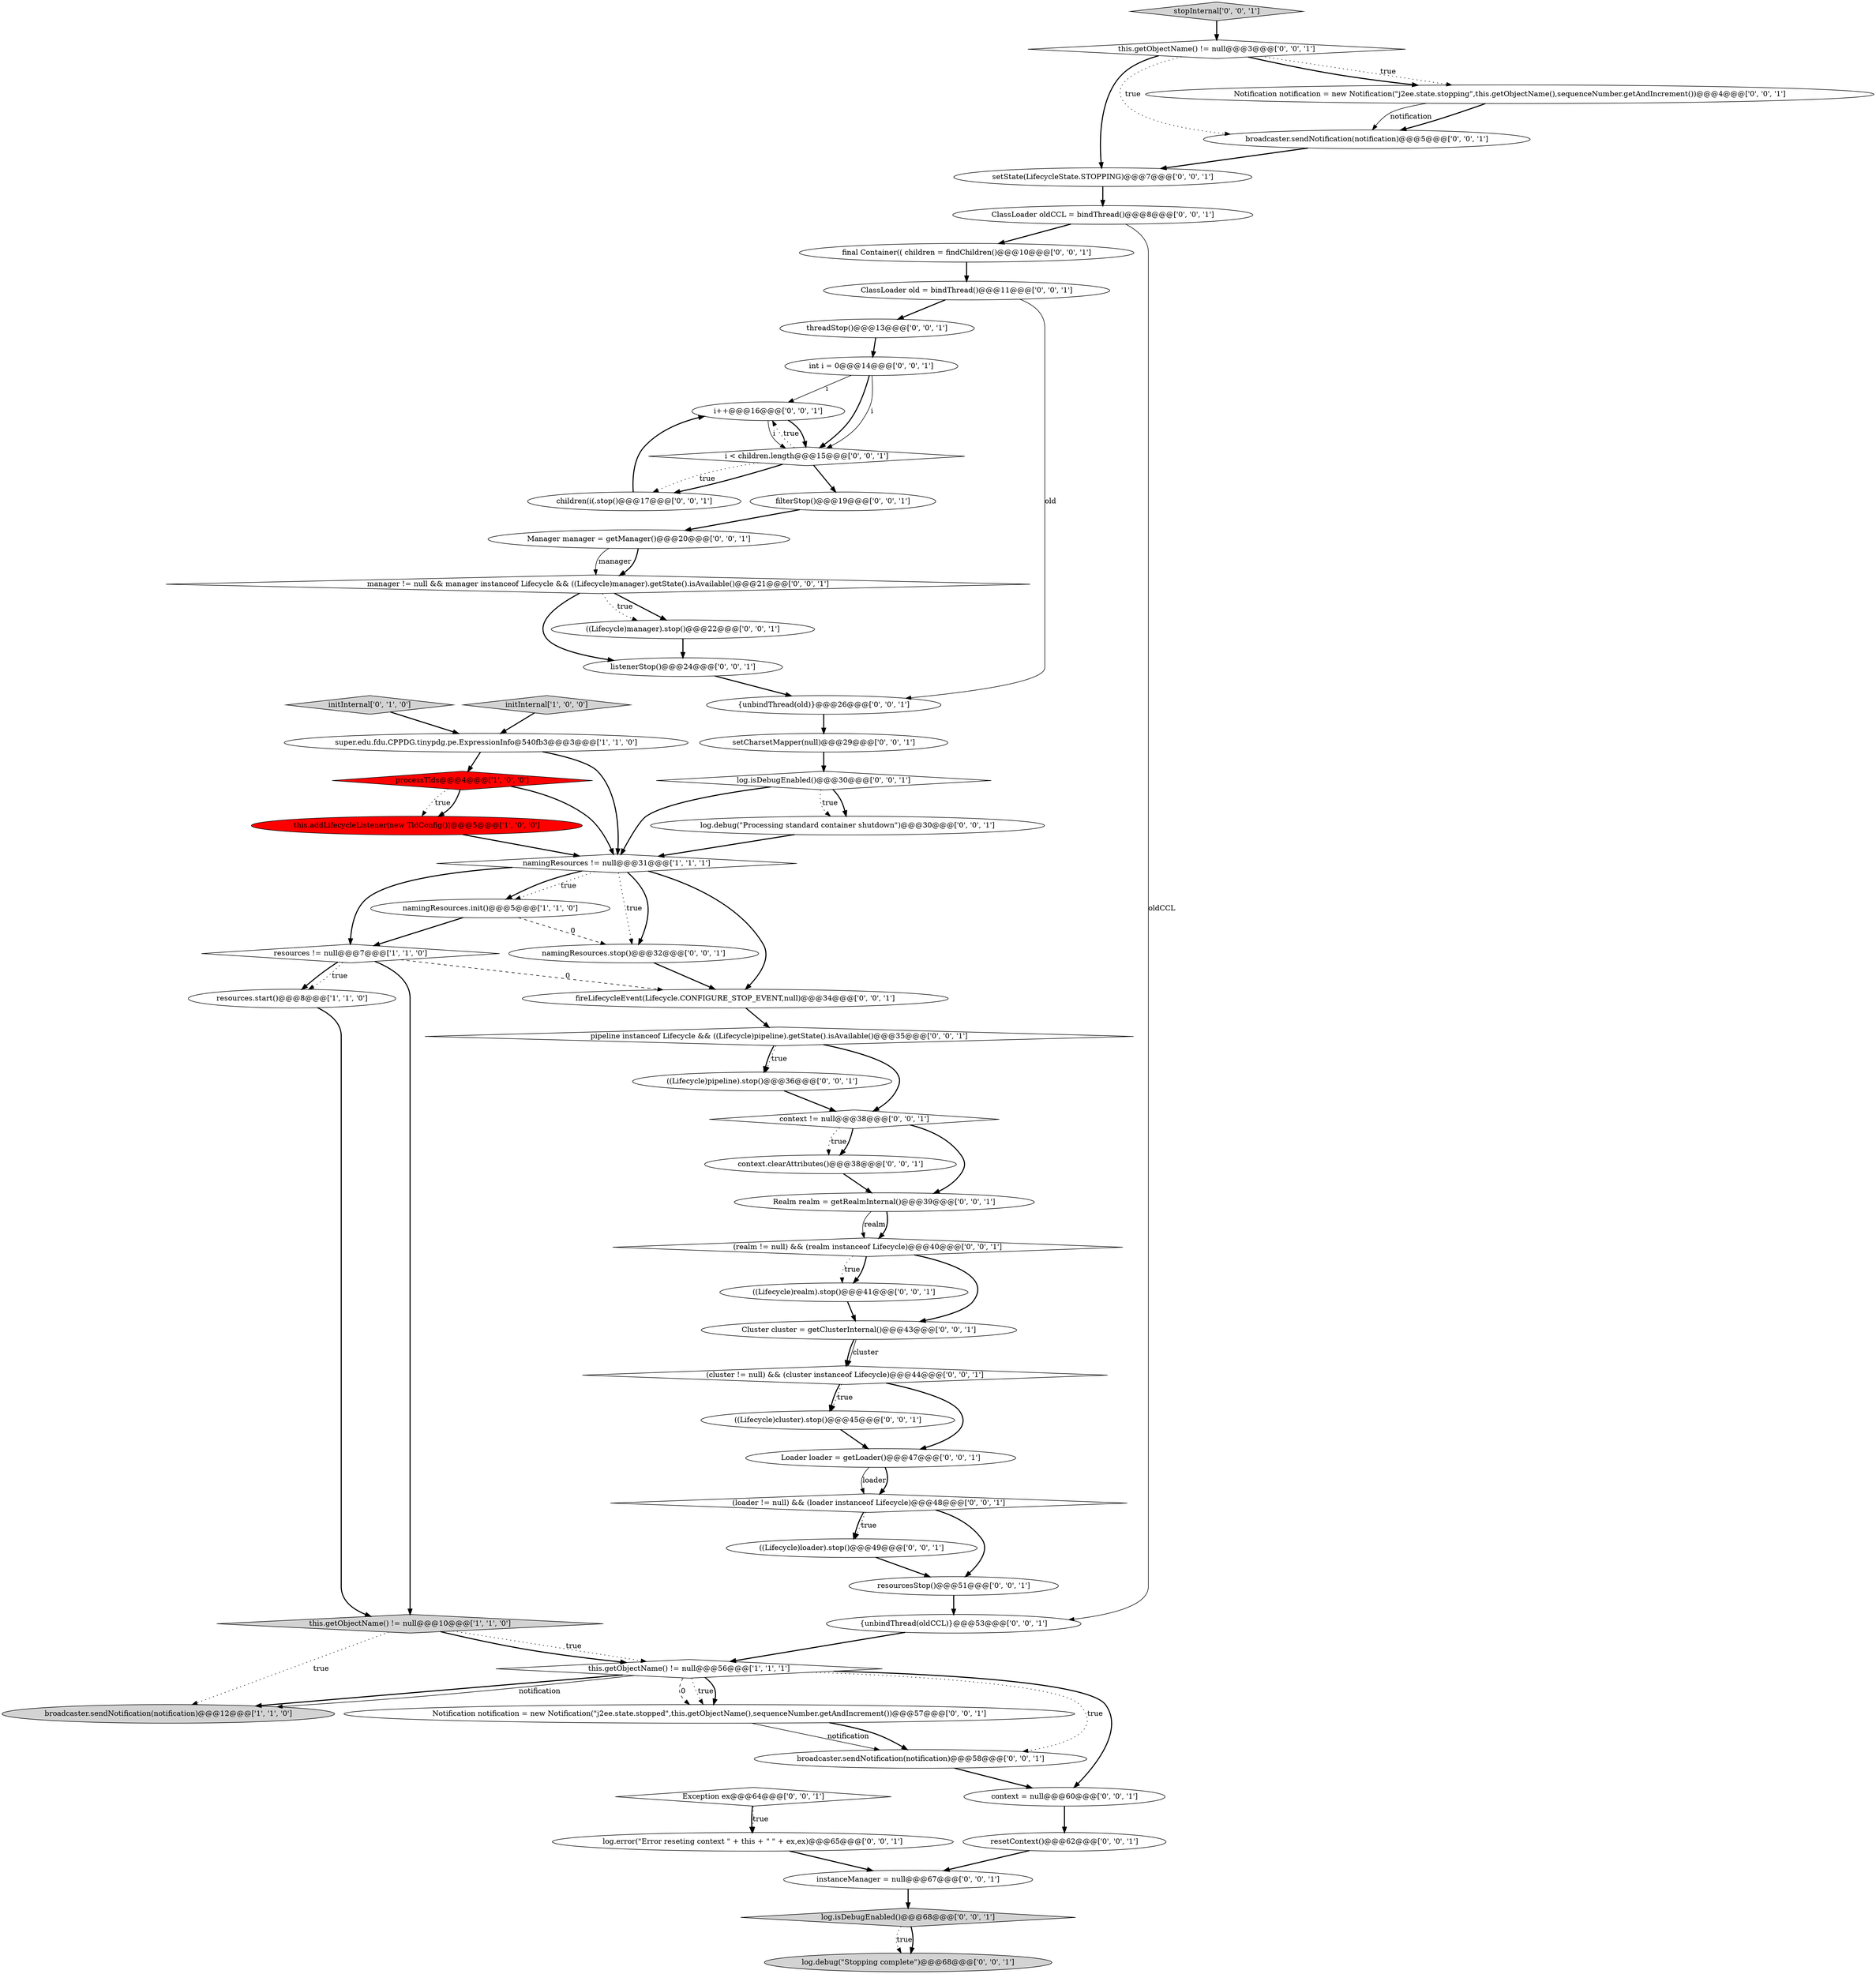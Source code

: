 digraph {
8 [style = filled, label = "resources != null@@@7@@@['1', '1', '0']", fillcolor = white, shape = diamond image = "AAA0AAABBB1BBB"];
44 [style = filled, label = "instanceManager = null@@@67@@@['0', '0', '1']", fillcolor = white, shape = ellipse image = "AAA0AAABBB3BBB"];
29 [style = filled, label = "log.error(\"Error reseting context \" + this + \" \" + ex,ex)@@@65@@@['0', '0', '1']", fillcolor = white, shape = ellipse image = "AAA0AAABBB3BBB"];
57 [style = filled, label = "((Lifecycle)manager).stop()@@@22@@@['0', '0', '1']", fillcolor = white, shape = ellipse image = "AAA0AAABBB3BBB"];
55 [style = filled, label = "pipeline instanceof Lifecycle && ((Lifecycle)pipeline).getState().isAvailable()@@@35@@@['0', '0', '1']", fillcolor = white, shape = diamond image = "AAA0AAABBB3BBB"];
33 [style = filled, label = "((Lifecycle)realm).stop()@@@41@@@['0', '0', '1']", fillcolor = white, shape = ellipse image = "AAA0AAABBB3BBB"];
23 [style = filled, label = "context = null@@@60@@@['0', '0', '1']", fillcolor = white, shape = ellipse image = "AAA0AAABBB3BBB"];
1 [style = filled, label = "this.getObjectName() != null@@@56@@@['1', '1', '1']", fillcolor = white, shape = diamond image = "AAA0AAABBB1BBB"];
36 [style = filled, label = "listenerStop()@@@24@@@['0', '0', '1']", fillcolor = white, shape = ellipse image = "AAA0AAABBB3BBB"];
11 [style = filled, label = "initInternal['0', '1', '0']", fillcolor = lightgray, shape = diamond image = "AAA0AAABBB2BBB"];
3 [style = filled, label = "super.edu.fdu.CPPDG.tinypdg.pe.ExpressionInfo@540fb3@@@3@@@['1', '1', '0']", fillcolor = white, shape = ellipse image = "AAA0AAABBB1BBB"];
48 [style = filled, label = "log.isDebugEnabled()@@@30@@@['0', '0', '1']", fillcolor = white, shape = diamond image = "AAA0AAABBB3BBB"];
40 [style = filled, label = "(cluster != null) && (cluster instanceof Lifecycle)@@@44@@@['0', '0', '1']", fillcolor = white, shape = diamond image = "AAA0AAABBB3BBB"];
14 [style = filled, label = "Exception ex@@@64@@@['0', '0', '1']", fillcolor = white, shape = diamond image = "AAA0AAABBB3BBB"];
49 [style = filled, label = "namingResources.stop()@@@32@@@['0', '0', '1']", fillcolor = white, shape = ellipse image = "AAA0AAABBB3BBB"];
56 [style = filled, label = "manager != null && manager instanceof Lifecycle && ((Lifecycle)manager).getState().isAvailable()@@@21@@@['0', '0', '1']", fillcolor = white, shape = diamond image = "AAA0AAABBB3BBB"];
46 [style = filled, label = "setState(LifecycleState.STOPPING)@@@7@@@['0', '0', '1']", fillcolor = white, shape = ellipse image = "AAA0AAABBB3BBB"];
9 [style = filled, label = "resources.start()@@@8@@@['1', '1', '0']", fillcolor = white, shape = ellipse image = "AAA0AAABBB1BBB"];
17 [style = filled, label = "((Lifecycle)cluster).stop()@@@45@@@['0', '0', '1']", fillcolor = white, shape = ellipse image = "AAA0AAABBB3BBB"];
16 [style = filled, label = "stopInternal['0', '0', '1']", fillcolor = lightgray, shape = diamond image = "AAA0AAABBB3BBB"];
4 [style = filled, label = "broadcaster.sendNotification(notification)@@@12@@@['1', '1', '0']", fillcolor = lightgray, shape = ellipse image = "AAA0AAABBB1BBB"];
10 [style = filled, label = "this.getObjectName() != null@@@10@@@['1', '1', '0']", fillcolor = lightgray, shape = diamond image = "AAA0AAABBB1BBB"];
37 [style = filled, label = "context.clearAttributes()@@@38@@@['0', '0', '1']", fillcolor = white, shape = ellipse image = "AAA0AAABBB3BBB"];
7 [style = filled, label = "namingResources.init()@@@5@@@['1', '1', '0']", fillcolor = white, shape = ellipse image = "AAA0AAABBB1BBB"];
43 [style = filled, label = "setCharsetMapper(null)@@@29@@@['0', '0', '1']", fillcolor = white, shape = ellipse image = "AAA0AAABBB3BBB"];
32 [style = filled, label = "threadStop()@@@13@@@['0', '0', '1']", fillcolor = white, shape = ellipse image = "AAA0AAABBB3BBB"];
24 [style = filled, label = "Cluster cluster = getClusterInternal()@@@43@@@['0', '0', '1']", fillcolor = white, shape = ellipse image = "AAA0AAABBB3BBB"];
27 [style = filled, label = "{unbindThread(old)}@@@26@@@['0', '0', '1']", fillcolor = white, shape = ellipse image = "AAA0AAABBB3BBB"];
30 [style = filled, label = "Manager manager = getManager()@@@20@@@['0', '0', '1']", fillcolor = white, shape = ellipse image = "AAA0AAABBB3BBB"];
38 [style = filled, label = "Realm realm = getRealmInternal()@@@39@@@['0', '0', '1']", fillcolor = white, shape = ellipse image = "AAA0AAABBB3BBB"];
52 [style = filled, label = "i++@@@16@@@['0', '0', '1']", fillcolor = white, shape = ellipse image = "AAA0AAABBB3BBB"];
54 [style = filled, label = "log.debug(\"Processing standard container shutdown\")@@@30@@@['0', '0', '1']", fillcolor = white, shape = ellipse image = "AAA0AAABBB3BBB"];
39 [style = filled, label = "ClassLoader old = bindThread()@@@11@@@['0', '0', '1']", fillcolor = white, shape = ellipse image = "AAA0AAABBB3BBB"];
35 [style = filled, label = "{unbindThread(oldCCL)}@@@53@@@['0', '0', '1']", fillcolor = white, shape = ellipse image = "AAA0AAABBB3BBB"];
21 [style = filled, label = "log.debug(\"Stopping complete\")@@@68@@@['0', '0', '1']", fillcolor = lightgray, shape = ellipse image = "AAA0AAABBB3BBB"];
18 [style = filled, label = "ClassLoader oldCCL = bindThread()@@@8@@@['0', '0', '1']", fillcolor = white, shape = ellipse image = "AAA0AAABBB3BBB"];
41 [style = filled, label = "((Lifecycle)loader).stop()@@@49@@@['0', '0', '1']", fillcolor = white, shape = ellipse image = "AAA0AAABBB3BBB"];
15 [style = filled, label = "Loader loader = getLoader()@@@47@@@['0', '0', '1']", fillcolor = white, shape = ellipse image = "AAA0AAABBB3BBB"];
25 [style = filled, label = "((Lifecycle)pipeline).stop()@@@36@@@['0', '0', '1']", fillcolor = white, shape = ellipse image = "AAA0AAABBB3BBB"];
53 [style = filled, label = "resourcesStop()@@@51@@@['0', '0', '1']", fillcolor = white, shape = ellipse image = "AAA0AAABBB3BBB"];
6 [style = filled, label = "namingResources != null@@@31@@@['1', '1', '1']", fillcolor = white, shape = diamond image = "AAA0AAABBB1BBB"];
19 [style = filled, label = "int i = 0@@@14@@@['0', '0', '1']", fillcolor = white, shape = ellipse image = "AAA0AAABBB3BBB"];
51 [style = filled, label = "final Container(( children = findChildren()@@@10@@@['0', '0', '1']", fillcolor = white, shape = ellipse image = "AAA0AAABBB3BBB"];
22 [style = filled, label = "(loader != null) && (loader instanceof Lifecycle)@@@48@@@['0', '0', '1']", fillcolor = white, shape = diamond image = "AAA0AAABBB3BBB"];
42 [style = filled, label = "broadcaster.sendNotification(notification)@@@5@@@['0', '0', '1']", fillcolor = white, shape = ellipse image = "AAA0AAABBB3BBB"];
20 [style = filled, label = "(realm != null) && (realm instanceof Lifecycle)@@@40@@@['0', '0', '1']", fillcolor = white, shape = diamond image = "AAA0AAABBB3BBB"];
31 [style = filled, label = "this.getObjectName() != null@@@3@@@['0', '0', '1']", fillcolor = white, shape = diamond image = "AAA0AAABBB3BBB"];
0 [style = filled, label = "initInternal['1', '0', '0']", fillcolor = lightgray, shape = diamond image = "AAA0AAABBB1BBB"];
47 [style = filled, label = "log.isDebugEnabled()@@@68@@@['0', '0', '1']", fillcolor = lightgray, shape = diamond image = "AAA0AAABBB3BBB"];
50 [style = filled, label = "i < children.length@@@15@@@['0', '0', '1']", fillcolor = white, shape = diamond image = "AAA0AAABBB3BBB"];
13 [style = filled, label = "children(i(.stop()@@@17@@@['0', '0', '1']", fillcolor = white, shape = ellipse image = "AAA0AAABBB3BBB"];
58 [style = filled, label = "broadcaster.sendNotification(notification)@@@58@@@['0', '0', '1']", fillcolor = white, shape = ellipse image = "AAA0AAABBB3BBB"];
59 [style = filled, label = "resetContext()@@@62@@@['0', '0', '1']", fillcolor = white, shape = ellipse image = "AAA0AAABBB3BBB"];
45 [style = filled, label = "Notification notification = new Notification(\"j2ee.state.stopped\",this.getObjectName(),sequenceNumber.getAndIncrement())@@@57@@@['0', '0', '1']", fillcolor = white, shape = ellipse image = "AAA0AAABBB3BBB"];
26 [style = filled, label = "filterStop()@@@19@@@['0', '0', '1']", fillcolor = white, shape = ellipse image = "AAA0AAABBB3BBB"];
2 [style = filled, label = "this.addLifecycleListener(new TldConfig())@@@5@@@['1', '0', '0']", fillcolor = red, shape = ellipse image = "AAA1AAABBB1BBB"];
28 [style = filled, label = "fireLifecycleEvent(Lifecycle.CONFIGURE_STOP_EVENT,null)@@@34@@@['0', '0', '1']", fillcolor = white, shape = ellipse image = "AAA0AAABBB3BBB"];
5 [style = filled, label = "processTlds@@@4@@@['1', '0', '0']", fillcolor = red, shape = diamond image = "AAA1AAABBB1BBB"];
12 [style = filled, label = "Notification notification = new Notification(\"j2ee.state.stopping\",this.getObjectName(),sequenceNumber.getAndIncrement())@@@4@@@['0', '0', '1']", fillcolor = white, shape = ellipse image = "AAA0AAABBB3BBB"];
34 [style = filled, label = "context != null@@@38@@@['0', '0', '1']", fillcolor = white, shape = diamond image = "AAA0AAABBB3BBB"];
8->10 [style = bold, label=""];
25->34 [style = bold, label=""];
50->52 [style = dotted, label="true"];
2->6 [style = bold, label=""];
38->20 [style = solid, label="realm"];
7->49 [style = dashed, label="0"];
40->15 [style = bold, label=""];
12->42 [style = bold, label=""];
9->10 [style = bold, label=""];
7->8 [style = bold, label=""];
1->45 [style = dashed, label="0"];
39->27 [style = solid, label="old"];
1->23 [style = bold, label=""];
31->42 [style = dotted, label="true"];
48->54 [style = bold, label=""];
15->22 [style = solid, label="loader"];
3->5 [style = bold, label=""];
37->38 [style = bold, label=""];
45->58 [style = solid, label="notification"];
51->39 [style = bold, label=""];
55->34 [style = bold, label=""];
29->44 [style = bold, label=""];
54->6 [style = bold, label=""];
10->1 [style = dotted, label="true"];
31->46 [style = bold, label=""];
10->4 [style = dotted, label="true"];
44->47 [style = bold, label=""];
34->37 [style = dotted, label="true"];
31->12 [style = dotted, label="true"];
28->55 [style = bold, label=""];
48->54 [style = dotted, label="true"];
0->3 [style = bold, label=""];
1->4 [style = bold, label=""];
1->45 [style = dotted, label="true"];
42->46 [style = bold, label=""];
12->42 [style = solid, label="notification"];
22->41 [style = bold, label=""];
6->49 [style = bold, label=""];
24->40 [style = bold, label=""];
56->57 [style = bold, label=""];
8->28 [style = dashed, label="0"];
1->58 [style = dotted, label="true"];
18->35 [style = solid, label="oldCCL"];
41->53 [style = bold, label=""];
53->35 [style = bold, label=""];
55->25 [style = bold, label=""];
5->6 [style = bold, label=""];
40->17 [style = bold, label=""];
17->15 [style = bold, label=""];
6->49 [style = dotted, label="true"];
6->7 [style = dotted, label="true"];
18->51 [style = bold, label=""];
34->38 [style = bold, label=""];
59->44 [style = bold, label=""];
6->7 [style = bold, label=""];
10->1 [style = bold, label=""];
1->45 [style = bold, label=""];
23->59 [style = bold, label=""];
40->17 [style = dotted, label="true"];
38->20 [style = bold, label=""];
56->36 [style = bold, label=""];
27->43 [style = bold, label=""];
49->28 [style = bold, label=""];
3->6 [style = bold, label=""];
1->4 [style = solid, label="notification"];
19->50 [style = bold, label=""];
50->13 [style = bold, label=""];
32->19 [style = bold, label=""];
46->18 [style = bold, label=""];
48->6 [style = bold, label=""];
31->12 [style = bold, label=""];
15->22 [style = bold, label=""];
19->52 [style = solid, label="i"];
45->58 [style = bold, label=""];
35->1 [style = bold, label=""];
20->33 [style = dotted, label="true"];
11->3 [style = bold, label=""];
58->23 [style = bold, label=""];
50->13 [style = dotted, label="true"];
33->24 [style = bold, label=""];
16->31 [style = bold, label=""];
22->41 [style = dotted, label="true"];
39->32 [style = bold, label=""];
14->29 [style = bold, label=""];
56->57 [style = dotted, label="true"];
52->50 [style = bold, label=""];
47->21 [style = dotted, label="true"];
47->21 [style = bold, label=""];
8->9 [style = dotted, label="true"];
13->52 [style = bold, label=""];
5->2 [style = dotted, label="true"];
50->26 [style = bold, label=""];
24->40 [style = solid, label="cluster"];
55->25 [style = dotted, label="true"];
43->48 [style = bold, label=""];
30->56 [style = solid, label="manager"];
20->33 [style = bold, label=""];
26->30 [style = bold, label=""];
19->50 [style = solid, label="i"];
5->2 [style = bold, label=""];
22->53 [style = bold, label=""];
36->27 [style = bold, label=""];
34->37 [style = bold, label=""];
6->8 [style = bold, label=""];
57->36 [style = bold, label=""];
8->9 [style = bold, label=""];
30->56 [style = bold, label=""];
14->29 [style = dotted, label="true"];
52->50 [style = solid, label="i"];
20->24 [style = bold, label=""];
6->28 [style = bold, label=""];
}
